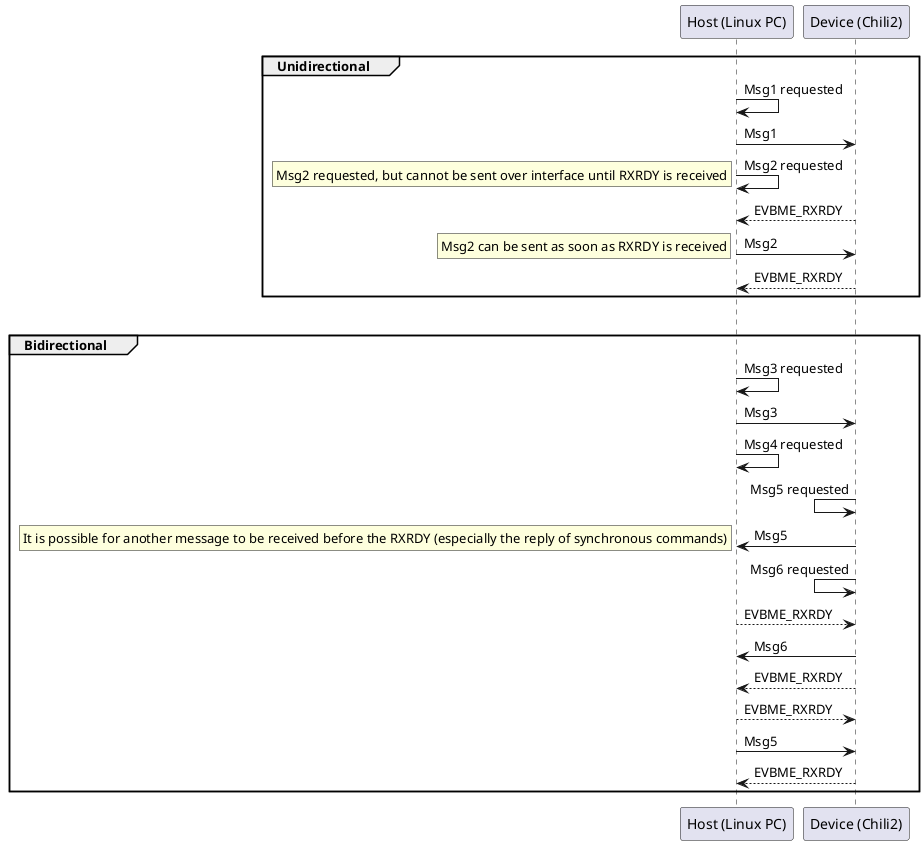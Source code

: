 @startuml

participant "Host (Linux PC)" as Host
participant "Device (Chili2)" as Device

group Unidirectional
Host -> Host : Msg1 requested
Host -> Device : Msg1
Host -> Host : Msg2 requested
rnote left : Msg2 requested, but cannot be sent over interface until RXRDY is received
Host <-- Device : EVBME_RXRDY
Host -> Device : Msg2
rnote left : Msg2 can be sent as soon as RXRDY is received
Host <-- Device : EVBME_RXRDY
end

|||

group Bidirectional
Host -> Host : Msg3 requested
Host -> Device : Msg3
Host -> Host : Msg4 requested
Device <- Device : Msg5 requested
Host <- Device : Msg5
rnote left : It is possible for another message to be received before the RXRDY (especially the reply of synchronous commands)
Device <- Device : Msg6 requested
Host --> Device : EVBME_RXRDY
Host <- Device : Msg6
Host <-- Device : EVBME_RXRDY
Host --> Device : EVBME_RXRDY
Host -> Device : Msg5
Host <-- Device : EVBME_RXRDY
end

@enduml
